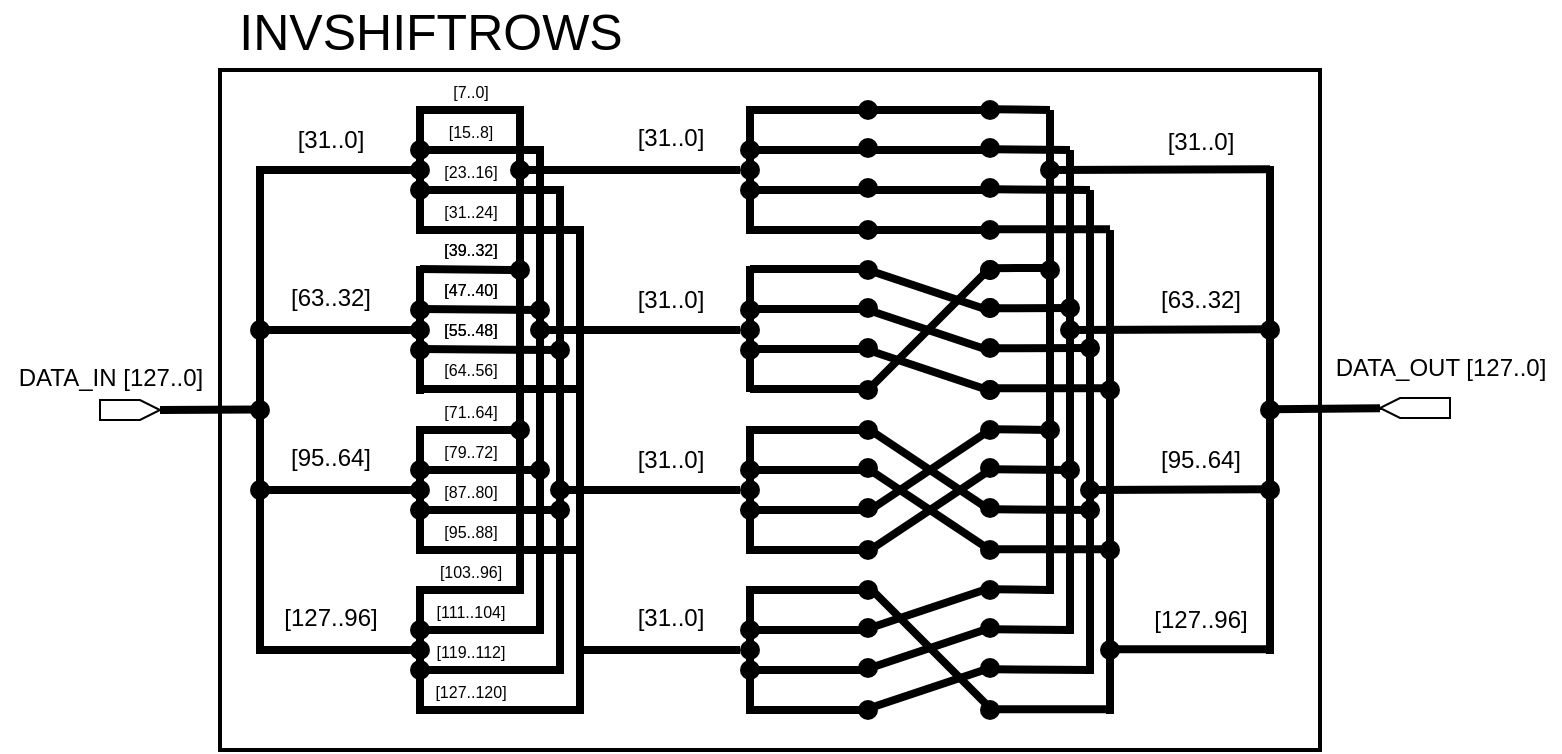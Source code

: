 <mxfile version="14.8.0" type="device"><diagram id="59PBRnV2SYo7gF4GKZ3-" name="Page-1"><mxGraphModel dx="1021" dy="567" grid="1" gridSize="10" guides="1" tooltips="1" connect="1" arrows="1" fold="1" page="1" pageScale="1" pageWidth="100000" pageHeight="100000" math="0" shadow="0"><root><mxCell id="0"/><mxCell id="1" parent="0"/><mxCell id="UzkRHRW6MD7zpYTCHR9z-285" value="" style="rounded=0;whiteSpace=wrap;html=1;fillColor=none;strokeWidth=2;" parent="1" vertex="1"><mxGeometry x="780" y="550" width="550" height="340" as="geometry"/></mxCell><mxCell id="UzkRHRW6MD7zpYTCHR9z-1" value="" style="shape=mxgraph.arrows2.arrow;verticalLabelPosition=bottom;shadow=0;dashed=0;align=center;html=1;verticalAlign=top;strokeWidth=1;dy=0;dx=10;notch=0;" parent="1" vertex="1"><mxGeometry x="720" y="715" width="30" height="10" as="geometry"/></mxCell><mxCell id="UzkRHRW6MD7zpYTCHR9z-3" value="DATA_IN [127..0]" style="text;html=1;align=center;verticalAlign=middle;resizable=0;points=[];autosize=1;strokeColor=none;" parent="1" vertex="1"><mxGeometry x="670" y="694" width="110" height="20" as="geometry"/></mxCell><mxCell id="UzkRHRW6MD7zpYTCHR9z-4" value="" style="endArrow=none;html=1;strokeWidth=4;" parent="1" edge="1"><mxGeometry width="50" height="50" relative="1" as="geometry"><mxPoint x="750" y="720" as="sourcePoint"/><mxPoint x="800" y="719.71" as="targetPoint"/></mxGeometry></mxCell><mxCell id="UzkRHRW6MD7zpYTCHR9z-5" value="" style="endArrow=none;html=1;strokeWidth=4;" parent="1" edge="1"><mxGeometry width="50" height="50" relative="1" as="geometry"><mxPoint x="800" y="842" as="sourcePoint"/><mxPoint x="800" y="598" as="targetPoint"/></mxGeometry></mxCell><mxCell id="UzkRHRW6MD7zpYTCHR9z-6" value="" style="endArrow=none;html=1;strokeWidth=4;exitX=1;exitY=0.5;exitDx=0;exitDy=0;exitPerimeter=0;" parent="1" edge="1"><mxGeometry width="50" height="50" relative="1" as="geometry"><mxPoint x="800" y="600" as="sourcePoint"/><mxPoint x="880" y="600" as="targetPoint"/></mxGeometry></mxCell><mxCell id="UzkRHRW6MD7zpYTCHR9z-7" value="" style="endArrow=none;html=1;strokeWidth=4;exitX=1;exitY=0.5;exitDx=0;exitDy=0;exitPerimeter=0;" parent="1" edge="1"><mxGeometry width="50" height="50" relative="1" as="geometry"><mxPoint x="800" y="680" as="sourcePoint"/><mxPoint x="880" y="680" as="targetPoint"/></mxGeometry></mxCell><mxCell id="UzkRHRW6MD7zpYTCHR9z-8" value="" style="endArrow=none;html=1;strokeWidth=4;exitX=1;exitY=0.5;exitDx=0;exitDy=0;exitPerimeter=0;" parent="1" edge="1"><mxGeometry width="50" height="50" relative="1" as="geometry"><mxPoint x="800" y="760" as="sourcePoint"/><mxPoint x="880" y="760" as="targetPoint"/></mxGeometry></mxCell><mxCell id="UzkRHRW6MD7zpYTCHR9z-9" value="" style="endArrow=none;html=1;strokeWidth=4;exitX=1;exitY=0.5;exitDx=0;exitDy=0;exitPerimeter=0;" parent="1" edge="1"><mxGeometry width="50" height="50" relative="1" as="geometry"><mxPoint x="800" y="840" as="sourcePoint"/><mxPoint x="880" y="840" as="targetPoint"/></mxGeometry></mxCell><mxCell id="UzkRHRW6MD7zpYTCHR9z-10" value="" style="endArrow=none;html=1;strokeWidth=4;" parent="1" edge="1"><mxGeometry width="50" height="50" relative="1" as="geometry"><mxPoint x="880" y="632" as="sourcePoint"/><mxPoint x="880" y="568" as="targetPoint"/></mxGeometry></mxCell><mxCell id="UzkRHRW6MD7zpYTCHR9z-11" value="" style="endArrow=none;html=1;strokeWidth=4;exitX=1;exitY=0.5;exitDx=0;exitDy=0;exitPerimeter=0;" parent="1" edge="1"><mxGeometry width="50" height="50" relative="1" as="geometry"><mxPoint x="880" y="570" as="sourcePoint"/><mxPoint x="930" y="570" as="targetPoint"/></mxGeometry></mxCell><mxCell id="UzkRHRW6MD7zpYTCHR9z-12" value="" style="endArrow=none;html=1;strokeWidth=4;exitX=1;exitY=0.5;exitDx=0;exitDy=0;exitPerimeter=0;" parent="1" edge="1"><mxGeometry width="50" height="50" relative="1" as="geometry"><mxPoint x="880" y="590" as="sourcePoint"/><mxPoint x="940" y="590" as="targetPoint"/></mxGeometry></mxCell><mxCell id="UzkRHRW6MD7zpYTCHR9z-13" value="" style="endArrow=none;html=1;strokeWidth=4;exitX=1;exitY=0.5;exitDx=0;exitDy=0;exitPerimeter=0;" parent="1" edge="1"><mxGeometry width="50" height="50" relative="1" as="geometry"><mxPoint x="880" y="610" as="sourcePoint"/><mxPoint x="950" y="610" as="targetPoint"/></mxGeometry></mxCell><mxCell id="UzkRHRW6MD7zpYTCHR9z-14" value="" style="endArrow=none;html=1;strokeWidth=4;exitX=1;exitY=0.5;exitDx=0;exitDy=0;exitPerimeter=0;" parent="1" edge="1"><mxGeometry width="50" height="50" relative="1" as="geometry"><mxPoint x="880" y="630" as="sourcePoint"/><mxPoint x="960" y="630" as="targetPoint"/></mxGeometry></mxCell><mxCell id="UzkRHRW6MD7zpYTCHR9z-15" value="" style="endArrow=none;html=1;strokeWidth=4;" parent="1" edge="1"><mxGeometry width="50" height="50" relative="1" as="geometry"><mxPoint x="880" y="712" as="sourcePoint"/><mxPoint x="880" y="648" as="targetPoint"/></mxGeometry></mxCell><mxCell id="UzkRHRW6MD7zpYTCHR9z-16" value="" style="endArrow=none;html=1;strokeWidth=4;exitX=1;exitY=0.5;exitDx=0;exitDy=0;exitPerimeter=0;" parent="1" edge="1"><mxGeometry width="50" height="50" relative="1" as="geometry"><mxPoint x="880" y="649.52" as="sourcePoint"/><mxPoint x="930" y="650" as="targetPoint"/></mxGeometry></mxCell><mxCell id="UzkRHRW6MD7zpYTCHR9z-17" value="" style="endArrow=none;html=1;strokeWidth=4;exitX=1;exitY=0.5;exitDx=0;exitDy=0;exitPerimeter=0;" parent="1" edge="1"><mxGeometry width="50" height="50" relative="1" as="geometry"><mxPoint x="880" y="669.52" as="sourcePoint"/><mxPoint x="940" y="670" as="targetPoint"/></mxGeometry></mxCell><mxCell id="UzkRHRW6MD7zpYTCHR9z-18" value="" style="endArrow=none;html=1;strokeWidth=4;exitX=1;exitY=0.5;exitDx=0;exitDy=0;exitPerimeter=0;" parent="1" edge="1"><mxGeometry width="50" height="50" relative="1" as="geometry"><mxPoint x="880" y="689.52" as="sourcePoint"/><mxPoint x="950" y="690" as="targetPoint"/></mxGeometry></mxCell><mxCell id="UzkRHRW6MD7zpYTCHR9z-19" value="" style="endArrow=none;html=1;strokeWidth=4;exitX=1;exitY=0.5;exitDx=0;exitDy=0;exitPerimeter=0;" parent="1" edge="1"><mxGeometry width="50" height="50" relative="1" as="geometry"><mxPoint x="880" y="709.52" as="sourcePoint"/><mxPoint x="960" y="709.52" as="targetPoint"/></mxGeometry></mxCell><mxCell id="UzkRHRW6MD7zpYTCHR9z-20" value="" style="endArrow=none;html=1;strokeWidth=4;" parent="1" edge="1"><mxGeometry width="50" height="50" relative="1" as="geometry"><mxPoint x="880" y="792" as="sourcePoint"/><mxPoint x="880" y="728" as="targetPoint"/></mxGeometry></mxCell><mxCell id="UzkRHRW6MD7zpYTCHR9z-21" value="" style="endArrow=none;html=1;strokeWidth=4;exitX=1;exitY=0.5;exitDx=0;exitDy=0;exitPerimeter=0;" parent="1" edge="1"><mxGeometry width="50" height="50" relative="1" as="geometry"><mxPoint x="880" y="730" as="sourcePoint"/><mxPoint x="930" y="730" as="targetPoint"/></mxGeometry></mxCell><mxCell id="UzkRHRW6MD7zpYTCHR9z-22" value="" style="endArrow=none;html=1;strokeWidth=4;exitX=1;exitY=0.5;exitDx=0;exitDy=0;exitPerimeter=0;" parent="1" edge="1"><mxGeometry width="50" height="50" relative="1" as="geometry"><mxPoint x="880" y="750" as="sourcePoint"/><mxPoint x="940" y="750" as="targetPoint"/></mxGeometry></mxCell><mxCell id="UzkRHRW6MD7zpYTCHR9z-23" value="" style="endArrow=none;html=1;strokeWidth=4;exitX=1;exitY=0.5;exitDx=0;exitDy=0;exitPerimeter=0;" parent="1" edge="1"><mxGeometry width="50" height="50" relative="1" as="geometry"><mxPoint x="880" y="770" as="sourcePoint"/><mxPoint x="950" y="770" as="targetPoint"/></mxGeometry></mxCell><mxCell id="UzkRHRW6MD7zpYTCHR9z-24" value="" style="endArrow=none;html=1;strokeWidth=4;exitX=1;exitY=0.5;exitDx=0;exitDy=0;exitPerimeter=0;" parent="1" edge="1"><mxGeometry width="50" height="50" relative="1" as="geometry"><mxPoint x="880" y="790" as="sourcePoint"/><mxPoint x="960" y="790" as="targetPoint"/></mxGeometry></mxCell><mxCell id="UzkRHRW6MD7zpYTCHR9z-25" value="" style="endArrow=none;html=1;strokeWidth=4;" parent="1" edge="1"><mxGeometry width="50" height="50" relative="1" as="geometry"><mxPoint x="880" y="872" as="sourcePoint"/><mxPoint x="880" y="808" as="targetPoint"/></mxGeometry></mxCell><mxCell id="UzkRHRW6MD7zpYTCHR9z-26" value="" style="endArrow=none;html=1;strokeWidth=4;exitX=1;exitY=0.5;exitDx=0;exitDy=0;exitPerimeter=0;" parent="1" edge="1"><mxGeometry width="50" height="50" relative="1" as="geometry"><mxPoint x="880" y="810" as="sourcePoint"/><mxPoint x="930" y="810" as="targetPoint"/></mxGeometry></mxCell><mxCell id="UzkRHRW6MD7zpYTCHR9z-27" value="" style="endArrow=none;html=1;strokeWidth=4;exitX=1;exitY=0.5;exitDx=0;exitDy=0;exitPerimeter=0;" parent="1" edge="1"><mxGeometry width="50" height="50" relative="1" as="geometry"><mxPoint x="880" y="830" as="sourcePoint"/><mxPoint x="940" y="830" as="targetPoint"/></mxGeometry></mxCell><mxCell id="UzkRHRW6MD7zpYTCHR9z-28" value="" style="endArrow=none;html=1;strokeWidth=4;exitX=1;exitY=0.5;exitDx=0;exitDy=0;exitPerimeter=0;" parent="1" edge="1"><mxGeometry width="50" height="50" relative="1" as="geometry"><mxPoint x="880" y="850" as="sourcePoint"/><mxPoint x="950" y="850" as="targetPoint"/></mxGeometry></mxCell><mxCell id="UzkRHRW6MD7zpYTCHR9z-29" value="" style="endArrow=none;html=1;strokeWidth=4;exitX=1;exitY=0.5;exitDx=0;exitDy=0;exitPerimeter=0;" parent="1" edge="1"><mxGeometry width="50" height="50" relative="1" as="geometry"><mxPoint x="880" y="870" as="sourcePoint"/><mxPoint x="960" y="870" as="targetPoint"/></mxGeometry></mxCell><mxCell id="UzkRHRW6MD7zpYTCHR9z-42" value="" style="endArrow=none;html=1;strokeWidth=4;" parent="1" edge="1"><mxGeometry width="50" height="50" relative="1" as="geometry"><mxPoint x="930" y="812" as="sourcePoint"/><mxPoint x="930.0" y="568" as="targetPoint"/></mxGeometry></mxCell><mxCell id="UzkRHRW6MD7zpYTCHR9z-47" value="" style="endArrow=none;html=1;strokeWidth=4;" parent="1" edge="1"><mxGeometry width="50" height="50" relative="1" as="geometry"><mxPoint x="940.0" y="832" as="sourcePoint"/><mxPoint x="940.0" y="588" as="targetPoint"/></mxGeometry></mxCell><mxCell id="UzkRHRW6MD7zpYTCHR9z-52" value="" style="endArrow=none;html=1;strokeWidth=4;" parent="1" edge="1"><mxGeometry width="50" height="50" relative="1" as="geometry"><mxPoint x="950.0" y="852" as="sourcePoint"/><mxPoint x="950.0" y="608" as="targetPoint"/></mxGeometry></mxCell><mxCell id="UzkRHRW6MD7zpYTCHR9z-57" value="" style="endArrow=none;html=1;strokeWidth=4;" parent="1" edge="1"><mxGeometry width="50" height="50" relative="1" as="geometry"><mxPoint x="960.0" y="872" as="sourcePoint"/><mxPoint x="960.0" y="628" as="targetPoint"/></mxGeometry></mxCell><mxCell id="UzkRHRW6MD7zpYTCHR9z-78" value="" style="endArrow=none;html=1;strokeWidth=4;exitX=1;exitY=0.5;exitDx=0;exitDy=0;exitPerimeter=0;entryX=0;entryY=0.5;entryDx=0;entryDy=0;" parent="1" target="UzkRHRW6MD7zpYTCHR9z-175" edge="1"><mxGeometry width="50" height="50" relative="1" as="geometry"><mxPoint x="930" y="600.0" as="sourcePoint"/><mxPoint x="1000" y="600" as="targetPoint"/></mxGeometry></mxCell><mxCell id="UzkRHRW6MD7zpYTCHR9z-79" value="" style="endArrow=none;html=1;strokeWidth=4;exitX=1;exitY=0.5;exitDx=0;exitDy=0;exitPerimeter=0;entryX=0;entryY=0.5;entryDx=0;entryDy=0;" parent="1" target="UzkRHRW6MD7zpYTCHR9z-179" edge="1"><mxGeometry width="50" height="50" relative="1" as="geometry"><mxPoint x="940" y="680.0" as="sourcePoint"/><mxPoint x="1000" y="680" as="targetPoint"/></mxGeometry></mxCell><mxCell id="UzkRHRW6MD7zpYTCHR9z-80" value="" style="endArrow=none;html=1;strokeWidth=4;exitX=1;exitY=0.5;exitDx=0;exitDy=0;exitPerimeter=0;entryX=0;entryY=0.5;entryDx=0;entryDy=0;" parent="1" target="UzkRHRW6MD7zpYTCHR9z-182" edge="1"><mxGeometry width="50" height="50" relative="1" as="geometry"><mxPoint x="950" y="760.0" as="sourcePoint"/><mxPoint x="1000" y="760.29" as="targetPoint"/></mxGeometry></mxCell><mxCell id="UzkRHRW6MD7zpYTCHR9z-81" value="" style="endArrow=none;html=1;strokeWidth=4;exitX=1;exitY=0.5;exitDx=0;exitDy=0;exitPerimeter=0;entryX=0;entryY=0.5;entryDx=0;entryDy=0;" parent="1" target="UzkRHRW6MD7zpYTCHR9z-185" edge="1"><mxGeometry width="50" height="50" relative="1" as="geometry"><mxPoint x="960" y="840.0" as="sourcePoint"/><mxPoint x="1000" y="840" as="targetPoint"/></mxGeometry></mxCell><mxCell id="UzkRHRW6MD7zpYTCHR9z-87" value="" style="endArrow=none;html=1;strokeWidth=4;" parent="1" edge="1"><mxGeometry width="50" height="50" relative="1" as="geometry"><mxPoint x="1045" y="632" as="sourcePoint"/><mxPoint x="1045" y="568" as="targetPoint"/></mxGeometry></mxCell><mxCell id="UzkRHRW6MD7zpYTCHR9z-88" value="" style="endArrow=none;html=1;strokeWidth=4;exitX=1;exitY=0.5;exitDx=0;exitDy=0;exitPerimeter=0;" parent="1" edge="1"><mxGeometry width="50" height="50" relative="1" as="geometry"><mxPoint x="1045" y="570" as="sourcePoint"/><mxPoint x="1165" y="570" as="targetPoint"/></mxGeometry></mxCell><mxCell id="UzkRHRW6MD7zpYTCHR9z-89" value="" style="endArrow=none;html=1;strokeWidth=4;exitX=1;exitY=0.5;exitDx=0;exitDy=0;exitPerimeter=0;" parent="1" edge="1"><mxGeometry width="50" height="50" relative="1" as="geometry"><mxPoint x="1045" y="590" as="sourcePoint"/><mxPoint x="1165" y="590" as="targetPoint"/></mxGeometry></mxCell><mxCell id="UzkRHRW6MD7zpYTCHR9z-90" value="" style="endArrow=none;html=1;strokeWidth=4;exitX=1;exitY=0.5;exitDx=0;exitDy=0;exitPerimeter=0;" parent="1" edge="1"><mxGeometry width="50" height="50" relative="1" as="geometry"><mxPoint x="1045" y="610" as="sourcePoint"/><mxPoint x="1165" y="610" as="targetPoint"/></mxGeometry></mxCell><mxCell id="UzkRHRW6MD7zpYTCHR9z-91" value="" style="endArrow=none;html=1;strokeWidth=4;exitX=1;exitY=0.5;exitDx=0;exitDy=0;exitPerimeter=0;" parent="1" edge="1"><mxGeometry width="50" height="50" relative="1" as="geometry"><mxPoint x="1045" y="630" as="sourcePoint"/><mxPoint x="1165" y="630" as="targetPoint"/></mxGeometry></mxCell><mxCell id="UzkRHRW6MD7zpYTCHR9z-92" value="" style="endArrow=none;html=1;strokeWidth=4;" parent="1" edge="1"><mxGeometry width="50" height="50" relative="1" as="geometry"><mxPoint x="1045" y="711" as="sourcePoint"/><mxPoint x="1045" y="648" as="targetPoint"/></mxGeometry></mxCell><mxCell id="UzkRHRW6MD7zpYTCHR9z-93" value="" style="endArrow=none;html=1;strokeWidth=4;exitX=1;exitY=0.5;exitDx=0;exitDy=0;exitPerimeter=0;" parent="1" edge="1"><mxGeometry width="50" height="50" relative="1" as="geometry"><mxPoint x="1045" y="649.52" as="sourcePoint"/><mxPoint x="1105" y="649.52" as="targetPoint"/></mxGeometry></mxCell><mxCell id="UzkRHRW6MD7zpYTCHR9z-94" value="" style="endArrow=none;html=1;strokeWidth=4;exitX=1;exitY=0.5;exitDx=0;exitDy=0;exitPerimeter=0;" parent="1" edge="1"><mxGeometry width="50" height="50" relative="1" as="geometry"><mxPoint x="1045" y="669.52" as="sourcePoint"/><mxPoint x="1105" y="669.52" as="targetPoint"/></mxGeometry></mxCell><mxCell id="UzkRHRW6MD7zpYTCHR9z-95" value="" style="endArrow=none;html=1;strokeWidth=4;exitX=1;exitY=0.5;exitDx=0;exitDy=0;exitPerimeter=0;" parent="1" edge="1"><mxGeometry width="50" height="50" relative="1" as="geometry"><mxPoint x="1045" y="689.52" as="sourcePoint"/><mxPoint x="1105" y="689.52" as="targetPoint"/></mxGeometry></mxCell><mxCell id="UzkRHRW6MD7zpYTCHR9z-96" value="" style="endArrow=none;html=1;strokeWidth=4;exitX=1;exitY=0.5;exitDx=0;exitDy=0;exitPerimeter=0;" parent="1" edge="1"><mxGeometry width="50" height="50" relative="1" as="geometry"><mxPoint x="1045" y="709.52" as="sourcePoint"/><mxPoint x="1105" y="709.52" as="targetPoint"/></mxGeometry></mxCell><mxCell id="UzkRHRW6MD7zpYTCHR9z-97" value="" style="endArrow=none;html=1;strokeWidth=4;" parent="1" edge="1"><mxGeometry width="50" height="50" relative="1" as="geometry"><mxPoint x="1045" y="792" as="sourcePoint"/><mxPoint x="1045" y="728" as="targetPoint"/></mxGeometry></mxCell><mxCell id="UzkRHRW6MD7zpYTCHR9z-98" value="" style="endArrow=none;html=1;strokeWidth=4;exitX=1;exitY=0.5;exitDx=0;exitDy=0;exitPerimeter=0;" parent="1" edge="1"><mxGeometry width="50" height="50" relative="1" as="geometry"><mxPoint x="1045" y="730" as="sourcePoint"/><mxPoint x="1105" y="730" as="targetPoint"/></mxGeometry></mxCell><mxCell id="UzkRHRW6MD7zpYTCHR9z-99" value="" style="endArrow=none;html=1;strokeWidth=4;exitX=1;exitY=0.5;exitDx=0;exitDy=0;exitPerimeter=0;" parent="1" edge="1"><mxGeometry width="50" height="50" relative="1" as="geometry"><mxPoint x="1045" y="750" as="sourcePoint"/><mxPoint x="1105" y="750" as="targetPoint"/></mxGeometry></mxCell><mxCell id="UzkRHRW6MD7zpYTCHR9z-100" value="" style="endArrow=none;html=1;strokeWidth=4;exitX=1;exitY=0.5;exitDx=0;exitDy=0;exitPerimeter=0;" parent="1" edge="1"><mxGeometry width="50" height="50" relative="1" as="geometry"><mxPoint x="1045" y="770" as="sourcePoint"/><mxPoint x="1105" y="770" as="targetPoint"/></mxGeometry></mxCell><mxCell id="UzkRHRW6MD7zpYTCHR9z-101" value="" style="endArrow=none;html=1;strokeWidth=4;exitX=1;exitY=0.5;exitDx=0;exitDy=0;exitPerimeter=0;" parent="1" edge="1"><mxGeometry width="50" height="50" relative="1" as="geometry"><mxPoint x="1045" y="790" as="sourcePoint"/><mxPoint x="1105" y="790" as="targetPoint"/></mxGeometry></mxCell><mxCell id="UzkRHRW6MD7zpYTCHR9z-102" value="" style="endArrow=none;html=1;strokeWidth=4;" parent="1" edge="1"><mxGeometry width="50" height="50" relative="1" as="geometry"><mxPoint x="1045" y="872" as="sourcePoint"/><mxPoint x="1045" y="808" as="targetPoint"/></mxGeometry></mxCell><mxCell id="UzkRHRW6MD7zpYTCHR9z-103" value="" style="endArrow=none;html=1;strokeWidth=4;exitX=1;exitY=0.5;exitDx=0;exitDy=0;exitPerimeter=0;" parent="1" edge="1"><mxGeometry width="50" height="50" relative="1" as="geometry"><mxPoint x="1045" y="810" as="sourcePoint"/><mxPoint x="1105" y="810" as="targetPoint"/></mxGeometry></mxCell><mxCell id="UzkRHRW6MD7zpYTCHR9z-104" value="" style="endArrow=none;html=1;strokeWidth=4;exitX=1;exitY=0.5;exitDx=0;exitDy=0;exitPerimeter=0;" parent="1" edge="1"><mxGeometry width="50" height="50" relative="1" as="geometry"><mxPoint x="1045" y="830" as="sourcePoint"/><mxPoint x="1105" y="830" as="targetPoint"/></mxGeometry></mxCell><mxCell id="UzkRHRW6MD7zpYTCHR9z-105" value="" style="endArrow=none;html=1;strokeWidth=4;exitX=1;exitY=0.5;exitDx=0;exitDy=0;exitPerimeter=0;" parent="1" edge="1"><mxGeometry width="50" height="50" relative="1" as="geometry"><mxPoint x="1045" y="850" as="sourcePoint"/><mxPoint x="1105" y="850" as="targetPoint"/></mxGeometry></mxCell><mxCell id="UzkRHRW6MD7zpYTCHR9z-106" value="" style="endArrow=none;html=1;strokeWidth=4;exitX=1;exitY=0.5;exitDx=0;exitDy=0;exitPerimeter=0;" parent="1" edge="1"><mxGeometry width="50" height="50" relative="1" as="geometry"><mxPoint x="1045" y="870" as="sourcePoint"/><mxPoint x="1105" y="870" as="targetPoint"/></mxGeometry></mxCell><mxCell id="UzkRHRW6MD7zpYTCHR9z-108" value="" style="endArrow=none;html=1;strokeWidth=4;exitX=1;exitY=0.5;exitDx=0;exitDy=0;exitPerimeter=0;" parent="1" edge="1"><mxGeometry width="50" height="50" relative="1" as="geometry"><mxPoint x="1165" y="569.58" as="sourcePoint"/><mxPoint x="1195" y="570" as="targetPoint"/></mxGeometry></mxCell><mxCell id="UzkRHRW6MD7zpYTCHR9z-109" value="" style="endArrow=none;html=1;strokeWidth=4;exitX=1;exitY=0.5;exitDx=0;exitDy=0;exitPerimeter=0;" parent="1" edge="1"><mxGeometry width="50" height="50" relative="1" as="geometry"><mxPoint x="1165" y="589.58" as="sourcePoint"/><mxPoint x="1205" y="590" as="targetPoint"/></mxGeometry></mxCell><mxCell id="UzkRHRW6MD7zpYTCHR9z-110" value="" style="endArrow=none;html=1;strokeWidth=4;exitX=1;exitY=0.5;exitDx=0;exitDy=0;exitPerimeter=0;" parent="1" edge="1"><mxGeometry width="50" height="50" relative="1" as="geometry"><mxPoint x="1165" y="609.58" as="sourcePoint"/><mxPoint x="1215" y="610" as="targetPoint"/></mxGeometry></mxCell><mxCell id="UzkRHRW6MD7zpYTCHR9z-111" value="" style="endArrow=none;html=1;strokeWidth=4;exitX=1;exitY=0.5;exitDx=0;exitDy=0;exitPerimeter=0;" parent="1" edge="1"><mxGeometry width="50" height="50" relative="1" as="geometry"><mxPoint x="1165" y="629.58" as="sourcePoint"/><mxPoint x="1225" y="629.58" as="targetPoint"/></mxGeometry></mxCell><mxCell id="UzkRHRW6MD7zpYTCHR9z-113" value="" style="endArrow=none;html=1;strokeWidth=4;exitX=1;exitY=0.5;exitDx=0;exitDy=0;exitPerimeter=0;" parent="1" edge="1"><mxGeometry width="50" height="50" relative="1" as="geometry"><mxPoint x="1165" y="649.1" as="sourcePoint"/><mxPoint x="1195" y="649" as="targetPoint"/></mxGeometry></mxCell><mxCell id="UzkRHRW6MD7zpYTCHR9z-114" value="" style="endArrow=none;html=1;strokeWidth=4;exitX=1;exitY=0.5;exitDx=0;exitDy=0;exitPerimeter=0;" parent="1" edge="1"><mxGeometry width="50" height="50" relative="1" as="geometry"><mxPoint x="1165" y="669.1" as="sourcePoint"/><mxPoint x="1205" y="669" as="targetPoint"/></mxGeometry></mxCell><mxCell id="UzkRHRW6MD7zpYTCHR9z-115" value="" style="endArrow=none;html=1;strokeWidth=4;exitX=1;exitY=0.5;exitDx=0;exitDy=0;exitPerimeter=0;" parent="1" edge="1"><mxGeometry width="50" height="50" relative="1" as="geometry"><mxPoint x="1165" y="689.1" as="sourcePoint"/><mxPoint x="1215" y="689" as="targetPoint"/></mxGeometry></mxCell><mxCell id="UzkRHRW6MD7zpYTCHR9z-116" value="" style="endArrow=none;html=1;strokeWidth=4;exitX=1;exitY=0.5;exitDx=0;exitDy=0;exitPerimeter=0;" parent="1" edge="1"><mxGeometry width="50" height="50" relative="1" as="geometry"><mxPoint x="1165" y="709.1" as="sourcePoint"/><mxPoint x="1225" y="709.1" as="targetPoint"/></mxGeometry></mxCell><mxCell id="UzkRHRW6MD7zpYTCHR9z-118" value="" style="endArrow=none;html=1;strokeWidth=4;exitX=1;exitY=0.5;exitDx=0;exitDy=0;exitPerimeter=0;" parent="1" edge="1"><mxGeometry width="50" height="50" relative="1" as="geometry"><mxPoint x="1165" y="729.58" as="sourcePoint"/><mxPoint x="1195" y="730" as="targetPoint"/></mxGeometry></mxCell><mxCell id="UzkRHRW6MD7zpYTCHR9z-119" value="" style="endArrow=none;html=1;strokeWidth=4;exitX=1;exitY=0.5;exitDx=0;exitDy=0;exitPerimeter=0;" parent="1" edge="1"><mxGeometry width="50" height="50" relative="1" as="geometry"><mxPoint x="1165" y="749.58" as="sourcePoint"/><mxPoint x="1205" y="750" as="targetPoint"/></mxGeometry></mxCell><mxCell id="UzkRHRW6MD7zpYTCHR9z-120" value="" style="endArrow=none;html=1;strokeWidth=4;exitX=1;exitY=0.5;exitDx=0;exitDy=0;exitPerimeter=0;" parent="1" edge="1"><mxGeometry width="50" height="50" relative="1" as="geometry"><mxPoint x="1165" y="769.58" as="sourcePoint"/><mxPoint x="1215" y="770" as="targetPoint"/></mxGeometry></mxCell><mxCell id="UzkRHRW6MD7zpYTCHR9z-121" value="" style="endArrow=none;html=1;strokeWidth=4;exitX=1;exitY=0.5;exitDx=0;exitDy=0;exitPerimeter=0;" parent="1" edge="1"><mxGeometry width="50" height="50" relative="1" as="geometry"><mxPoint x="1165" y="789.58" as="sourcePoint"/><mxPoint x="1225" y="789.58" as="targetPoint"/></mxGeometry></mxCell><mxCell id="UzkRHRW6MD7zpYTCHR9z-123" value="" style="endArrow=none;html=1;strokeWidth=4;exitX=1;exitY=0.5;exitDx=0;exitDy=0;exitPerimeter=0;" parent="1" edge="1"><mxGeometry width="50" height="50" relative="1" as="geometry"><mxPoint x="1165" y="809.58" as="sourcePoint"/><mxPoint x="1195" y="810" as="targetPoint"/></mxGeometry></mxCell><mxCell id="UzkRHRW6MD7zpYTCHR9z-124" value="" style="endArrow=none;html=1;strokeWidth=4;exitX=1;exitY=0.5;exitDx=0;exitDy=0;exitPerimeter=0;" parent="1" edge="1"><mxGeometry width="50" height="50" relative="1" as="geometry"><mxPoint x="1165" y="829.58" as="sourcePoint"/><mxPoint x="1205" y="830" as="targetPoint"/></mxGeometry></mxCell><mxCell id="UzkRHRW6MD7zpYTCHR9z-125" value="" style="endArrow=none;html=1;strokeWidth=4;exitX=1;exitY=0.5;exitDx=0;exitDy=0;exitPerimeter=0;" parent="1" edge="1"><mxGeometry width="50" height="50" relative="1" as="geometry"><mxPoint x="1165" y="849.58" as="sourcePoint"/><mxPoint x="1215" y="850" as="targetPoint"/></mxGeometry></mxCell><mxCell id="UzkRHRW6MD7zpYTCHR9z-126" value="" style="endArrow=none;html=1;strokeWidth=4;exitX=1;exitY=0.5;exitDx=0;exitDy=0;exitPerimeter=0;" parent="1" edge="1"><mxGeometry width="50" height="50" relative="1" as="geometry"><mxPoint x="1165" y="869.58" as="sourcePoint"/><mxPoint x="1225" y="869.58" as="targetPoint"/></mxGeometry></mxCell><mxCell id="UzkRHRW6MD7zpYTCHR9z-127" value="" style="endArrow=none;html=1;strokeWidth=4;" parent="1" edge="1"><mxGeometry width="50" height="50" relative="1" as="geometry"><mxPoint x="1195.0" y="812" as="sourcePoint"/><mxPoint x="1195.0" y="570.0" as="targetPoint"/></mxGeometry></mxCell><mxCell id="UzkRHRW6MD7zpYTCHR9z-128" value="" style="endArrow=none;html=1;strokeWidth=4;" parent="1" edge="1"><mxGeometry width="50" height="50" relative="1" as="geometry"><mxPoint x="1205.0" y="832" as="sourcePoint"/><mxPoint x="1205.0" y="590.0" as="targetPoint"/></mxGeometry></mxCell><mxCell id="UzkRHRW6MD7zpYTCHR9z-129" value="" style="endArrow=none;html=1;strokeWidth=4;" parent="1" edge="1"><mxGeometry width="50" height="50" relative="1" as="geometry"><mxPoint x="1215.0" y="852" as="sourcePoint"/><mxPoint x="1215.0" y="610.0" as="targetPoint"/></mxGeometry></mxCell><mxCell id="UzkRHRW6MD7zpYTCHR9z-130" value="" style="endArrow=none;html=1;strokeWidth=4;" parent="1" edge="1"><mxGeometry width="50" height="50" relative="1" as="geometry"><mxPoint x="1225.0" y="872" as="sourcePoint"/><mxPoint x="1225.0" y="630.0" as="targetPoint"/></mxGeometry></mxCell><mxCell id="UzkRHRW6MD7zpYTCHR9z-131" value="" style="endArrow=none;html=1;strokeWidth=4;" parent="1" edge="1"><mxGeometry width="50" height="50" relative="1" as="geometry"><mxPoint x="1195" y="600" as="sourcePoint"/><mxPoint x="1305.0" y="599.66" as="targetPoint"/></mxGeometry></mxCell><mxCell id="UzkRHRW6MD7zpYTCHR9z-132" value="" style="endArrow=none;html=1;strokeWidth=4;" parent="1" edge="1"><mxGeometry width="50" height="50" relative="1" as="geometry"><mxPoint x="1205" y="680" as="sourcePoint"/><mxPoint x="1305.0" y="679.66" as="targetPoint"/></mxGeometry></mxCell><mxCell id="UzkRHRW6MD7zpYTCHR9z-133" value="" style="endArrow=none;html=1;strokeWidth=4;" parent="1" edge="1"><mxGeometry width="50" height="50" relative="1" as="geometry"><mxPoint x="1215" y="760" as="sourcePoint"/><mxPoint x="1305.0" y="759.66" as="targetPoint"/></mxGeometry></mxCell><mxCell id="UzkRHRW6MD7zpYTCHR9z-134" value="" style="endArrow=none;html=1;strokeWidth=4;exitX=1;exitY=0.5;exitDx=0;exitDy=0;exitPerimeter=0;" parent="1" edge="1"><mxGeometry width="50" height="50" relative="1" as="geometry"><mxPoint x="1225" y="839.66" as="sourcePoint"/><mxPoint x="1305.0" y="839.66" as="targetPoint"/></mxGeometry></mxCell><mxCell id="UzkRHRW6MD7zpYTCHR9z-135" value="" style="endArrow=none;html=1;strokeWidth=4;" parent="1" edge="1"><mxGeometry width="50" height="50" relative="1" as="geometry"><mxPoint x="1305" y="842" as="sourcePoint"/><mxPoint x="1305" y="598" as="targetPoint"/></mxGeometry></mxCell><mxCell id="UzkRHRW6MD7zpYTCHR9z-136" value="" style="endArrow=none;html=1;strokeWidth=4;exitX=1;exitY=0.5;exitDx=0;exitDy=0;exitPerimeter=0;startArrow=none;" parent="1" edge="1" source="UzkRHRW6MD7zpYTCHR9z-137"><mxGeometry width="50" height="50" relative="1" as="geometry"><mxPoint x="1305" y="719.58" as="sourcePoint"/><mxPoint x="1360" y="720" as="targetPoint"/></mxGeometry></mxCell><mxCell id="UzkRHRW6MD7zpYTCHR9z-138" value="DATA_OUT [127..0]" style="text;html=1;align=center;verticalAlign=middle;resizable=0;points=[];autosize=1;strokeColor=none;" parent="1" vertex="1"><mxGeometry x="1330" y="689" width="120" height="20" as="geometry"/></mxCell><mxCell id="UzkRHRW6MD7zpYTCHR9z-139" value="" style="endArrow=none;html=1;strokeWidth=4;" parent="1" edge="1"><mxGeometry width="50" height="50" relative="1" as="geometry"><mxPoint x="1105" y="809" as="sourcePoint"/><mxPoint x="1165" y="869" as="targetPoint"/></mxGeometry></mxCell><mxCell id="UzkRHRW6MD7zpYTCHR9z-140" value="" style="endArrow=none;html=1;strokeWidth=4;" parent="1" edge="1"><mxGeometry width="50" height="50" relative="1" as="geometry"><mxPoint x="1105" y="829" as="sourcePoint"/><mxPoint x="1165" y="809" as="targetPoint"/></mxGeometry></mxCell><mxCell id="UzkRHRW6MD7zpYTCHR9z-141" value="" style="endArrow=none;html=1;strokeWidth=4;" parent="1" edge="1"><mxGeometry width="50" height="50" relative="1" as="geometry"><mxPoint x="1105" y="849" as="sourcePoint"/><mxPoint x="1165" y="829" as="targetPoint"/></mxGeometry></mxCell><mxCell id="UzkRHRW6MD7zpYTCHR9z-142" value="" style="endArrow=none;html=1;strokeWidth=4;" parent="1" edge="1"><mxGeometry width="50" height="50" relative="1" as="geometry"><mxPoint x="1105" y="869" as="sourcePoint"/><mxPoint x="1165" y="849" as="targetPoint"/></mxGeometry></mxCell><mxCell id="UzkRHRW6MD7zpYTCHR9z-143" value="" style="endArrow=none;html=1;strokeWidth=4;" parent="1" edge="1"><mxGeometry width="50" height="50" relative="1" as="geometry"><mxPoint x="1105" y="730" as="sourcePoint"/><mxPoint x="1165" y="770" as="targetPoint"/></mxGeometry></mxCell><mxCell id="UzkRHRW6MD7zpYTCHR9z-144" value="" style="endArrow=none;html=1;strokeWidth=4;" parent="1" edge="1"><mxGeometry width="50" height="50" relative="1" as="geometry"><mxPoint x="1105" y="750" as="sourcePoint"/><mxPoint x="1165" y="790" as="targetPoint"/></mxGeometry></mxCell><mxCell id="UzkRHRW6MD7zpYTCHR9z-145" value="" style="endArrow=none;html=1;strokeWidth=4;" parent="1" edge="1"><mxGeometry width="50" height="50" relative="1" as="geometry"><mxPoint x="1105" y="770" as="sourcePoint"/><mxPoint x="1165" y="730" as="targetPoint"/></mxGeometry></mxCell><mxCell id="UzkRHRW6MD7zpYTCHR9z-146" value="" style="endArrow=none;html=1;strokeWidth=4;" parent="1" edge="1"><mxGeometry width="50" height="50" relative="1" as="geometry"><mxPoint x="1105" y="790" as="sourcePoint"/><mxPoint x="1165" y="750" as="targetPoint"/></mxGeometry></mxCell><mxCell id="UzkRHRW6MD7zpYTCHR9z-148" value="" style="endArrow=none;html=1;strokeWidth=4;" parent="1" edge="1"><mxGeometry width="50" height="50" relative="1" as="geometry"><mxPoint x="1104" y="690" as="sourcePoint"/><mxPoint x="1164" y="710" as="targetPoint"/></mxGeometry></mxCell><mxCell id="UzkRHRW6MD7zpYTCHR9z-149" value="" style="endArrow=none;html=1;strokeWidth=4;" parent="1" edge="1"><mxGeometry width="50" height="50" relative="1" as="geometry"><mxPoint x="1104" y="710" as="sourcePoint"/><mxPoint x="1164" y="650" as="targetPoint"/></mxGeometry></mxCell><mxCell id="UzkRHRW6MD7zpYTCHR9z-150" value="" style="endArrow=none;html=1;strokeWidth=4;" parent="1" edge="1"><mxGeometry width="50" height="50" relative="1" as="geometry"><mxPoint x="1104" y="670" as="sourcePoint"/><mxPoint x="1164" y="690" as="targetPoint"/></mxGeometry></mxCell><mxCell id="UzkRHRW6MD7zpYTCHR9z-151" value="" style="endArrow=none;html=1;strokeWidth=4;" parent="1" edge="1"><mxGeometry width="50" height="50" relative="1" as="geometry"><mxPoint x="1104" y="650" as="sourcePoint"/><mxPoint x="1164" y="670" as="targetPoint"/></mxGeometry></mxCell><mxCell id="UzkRHRW6MD7zpYTCHR9z-152" value="" style="ellipse;whiteSpace=wrap;html=1;aspect=fixed;strokeColor=none;fillColor=#000000;" parent="1" vertex="1"><mxGeometry x="795" y="675" width="10" height="10" as="geometry"/></mxCell><mxCell id="UzkRHRW6MD7zpYTCHR9z-153" value="" style="ellipse;whiteSpace=wrap;html=1;aspect=fixed;strokeColor=none;fillColor=#000000;" parent="1" vertex="1"><mxGeometry x="795" y="755" width="10" height="10" as="geometry"/></mxCell><mxCell id="UzkRHRW6MD7zpYTCHR9z-154" value="" style="ellipse;whiteSpace=wrap;html=1;aspect=fixed;strokeColor=none;fillColor=#000000;" parent="1" vertex="1"><mxGeometry x="875" y="675" width="10" height="10" as="geometry"/></mxCell><mxCell id="UzkRHRW6MD7zpYTCHR9z-155" value="" style="ellipse;whiteSpace=wrap;html=1;aspect=fixed;strokeColor=none;fillColor=#000000;" parent="1" vertex="1"><mxGeometry x="875" y="755" width="10" height="10" as="geometry"/></mxCell><mxCell id="UzkRHRW6MD7zpYTCHR9z-156" value="" style="ellipse;whiteSpace=wrap;html=1;aspect=fixed;strokeColor=none;fillColor=#000000;" parent="1" vertex="1"><mxGeometry x="875" y="665" width="10" height="10" as="geometry"/></mxCell><mxCell id="UzkRHRW6MD7zpYTCHR9z-157" value="" style="ellipse;whiteSpace=wrap;html=1;aspect=fixed;strokeColor=none;fillColor=#000000;" parent="1" vertex="1"><mxGeometry x="875" y="685" width="10" height="10" as="geometry"/></mxCell><mxCell id="UzkRHRW6MD7zpYTCHR9z-158" value="" style="ellipse;whiteSpace=wrap;html=1;aspect=fixed;strokeColor=none;fillColor=#000000;" parent="1" vertex="1"><mxGeometry x="875" y="745" width="10" height="10" as="geometry"/></mxCell><mxCell id="UzkRHRW6MD7zpYTCHR9z-159" value="" style="ellipse;whiteSpace=wrap;html=1;aspect=fixed;strokeColor=none;fillColor=#000000;" parent="1" vertex="1"><mxGeometry x="875" y="765" width="10" height="10" as="geometry"/></mxCell><mxCell id="UzkRHRW6MD7zpYTCHR9z-169" value="" style="ellipse;whiteSpace=wrap;html=1;aspect=fixed;strokeColor=none;fillColor=#000000;" parent="1" vertex="1"><mxGeometry x="875" y="585" width="10" height="10" as="geometry"/></mxCell><mxCell id="UzkRHRW6MD7zpYTCHR9z-170" value="" style="ellipse;whiteSpace=wrap;html=1;aspect=fixed;strokeColor=none;fillColor=#000000;" parent="1" vertex="1"><mxGeometry x="875" y="595" width="10" height="10" as="geometry"/></mxCell><mxCell id="UzkRHRW6MD7zpYTCHR9z-171" value="" style="ellipse;whiteSpace=wrap;html=1;aspect=fixed;strokeColor=none;fillColor=#000000;" parent="1" vertex="1"><mxGeometry x="875" y="605" width="10" height="10" as="geometry"/></mxCell><mxCell id="UzkRHRW6MD7zpYTCHR9z-172" value="" style="ellipse;whiteSpace=wrap;html=1;aspect=fixed;strokeColor=none;fillColor=#000000;" parent="1" vertex="1"><mxGeometry x="875" y="825" width="10" height="10" as="geometry"/></mxCell><mxCell id="UzkRHRW6MD7zpYTCHR9z-173" value="" style="ellipse;whiteSpace=wrap;html=1;aspect=fixed;strokeColor=none;fillColor=#000000;" parent="1" vertex="1"><mxGeometry x="875" y="835" width="10" height="10" as="geometry"/></mxCell><mxCell id="UzkRHRW6MD7zpYTCHR9z-174" value="" style="ellipse;whiteSpace=wrap;html=1;aspect=fixed;strokeColor=none;fillColor=#000000;" parent="1" vertex="1"><mxGeometry x="875" y="845" width="10" height="10" as="geometry"/></mxCell><mxCell id="UzkRHRW6MD7zpYTCHR9z-175" value="" style="ellipse;whiteSpace=wrap;html=1;aspect=fixed;strokeColor=none;fillColor=#000000;" parent="1" vertex="1"><mxGeometry x="1040" y="595" width="10" height="10" as="geometry"/></mxCell><mxCell id="UzkRHRW6MD7zpYTCHR9z-176" value="" style="ellipse;whiteSpace=wrap;html=1;aspect=fixed;strokeColor=none;fillColor=#000000;" parent="1" vertex="1"><mxGeometry x="1040" y="585" width="10" height="10" as="geometry"/></mxCell><mxCell id="UzkRHRW6MD7zpYTCHR9z-177" value="" style="ellipse;whiteSpace=wrap;html=1;aspect=fixed;strokeColor=none;fillColor=#000000;" parent="1" vertex="1"><mxGeometry x="1040" y="605" width="10" height="10" as="geometry"/></mxCell><mxCell id="UzkRHRW6MD7zpYTCHR9z-178" value="" style="ellipse;whiteSpace=wrap;html=1;aspect=fixed;strokeColor=none;fillColor=#000000;" parent="1" vertex="1"><mxGeometry x="1040" y="665" width="10" height="10" as="geometry"/></mxCell><mxCell id="UzkRHRW6MD7zpYTCHR9z-179" value="" style="ellipse;whiteSpace=wrap;html=1;aspect=fixed;strokeColor=none;fillColor=#000000;" parent="1" vertex="1"><mxGeometry x="1040" y="675" width="10" height="10" as="geometry"/></mxCell><mxCell id="UzkRHRW6MD7zpYTCHR9z-180" value="" style="ellipse;whiteSpace=wrap;html=1;aspect=fixed;strokeColor=none;fillColor=#000000;" parent="1" vertex="1"><mxGeometry x="1040" y="685" width="10" height="10" as="geometry"/></mxCell><mxCell id="UzkRHRW6MD7zpYTCHR9z-181" value="" style="ellipse;whiteSpace=wrap;html=1;aspect=fixed;strokeColor=none;fillColor=#000000;" parent="1" vertex="1"><mxGeometry x="1040" y="745" width="10" height="10" as="geometry"/></mxCell><mxCell id="UzkRHRW6MD7zpYTCHR9z-182" value="" style="ellipse;whiteSpace=wrap;html=1;aspect=fixed;strokeColor=none;fillColor=#000000;" parent="1" vertex="1"><mxGeometry x="1040" y="755" width="10" height="10" as="geometry"/></mxCell><mxCell id="UzkRHRW6MD7zpYTCHR9z-183" value="" style="ellipse;whiteSpace=wrap;html=1;aspect=fixed;strokeColor=none;fillColor=#000000;" parent="1" vertex="1"><mxGeometry x="1040" y="765" width="10" height="10" as="geometry"/></mxCell><mxCell id="UzkRHRW6MD7zpYTCHR9z-184" value="" style="ellipse;whiteSpace=wrap;html=1;aspect=fixed;strokeColor=none;fillColor=#000000;" parent="1" vertex="1"><mxGeometry x="1040" y="825" width="10" height="10" as="geometry"/></mxCell><mxCell id="UzkRHRW6MD7zpYTCHR9z-185" value="" style="ellipse;whiteSpace=wrap;html=1;aspect=fixed;strokeColor=none;fillColor=#000000;" parent="1" vertex="1"><mxGeometry x="1040" y="835" width="10" height="10" as="geometry"/></mxCell><mxCell id="UzkRHRW6MD7zpYTCHR9z-186" value="" style="ellipse;whiteSpace=wrap;html=1;aspect=fixed;strokeColor=none;fillColor=#000000;" parent="1" vertex="1"><mxGeometry x="1040" y="845" width="10" height="10" as="geometry"/></mxCell><mxCell id="UzkRHRW6MD7zpYTCHR9z-187" value="" style="ellipse;whiteSpace=wrap;html=1;aspect=fixed;strokeColor=none;fillColor=#000000;" parent="1" vertex="1"><mxGeometry x="925" y="595" width="10" height="10" as="geometry"/></mxCell><mxCell id="UzkRHRW6MD7zpYTCHR9z-188" value="" style="ellipse;whiteSpace=wrap;html=1;aspect=fixed;strokeColor=none;fillColor=#000000;" parent="1" vertex="1"><mxGeometry x="925" y="645" width="10" height="10" as="geometry"/></mxCell><mxCell id="UzkRHRW6MD7zpYTCHR9z-189" value="" style="ellipse;whiteSpace=wrap;html=1;aspect=fixed;strokeColor=none;fillColor=#000000;" parent="1" vertex="1"><mxGeometry x="925" y="725" width="10" height="10" as="geometry"/></mxCell><mxCell id="UzkRHRW6MD7zpYTCHR9z-190" value="" style="ellipse;whiteSpace=wrap;html=1;aspect=fixed;strokeColor=none;fillColor=#000000;" parent="1" vertex="1"><mxGeometry x="935" y="665" width="10" height="10" as="geometry"/></mxCell><mxCell id="UzkRHRW6MD7zpYTCHR9z-192" value="" style="ellipse;whiteSpace=wrap;html=1;aspect=fixed;strokeColor=none;fillColor=#000000;" parent="1" vertex="1"><mxGeometry x="935" y="675" width="10" height="10" as="geometry"/></mxCell><mxCell id="UzkRHRW6MD7zpYTCHR9z-193" value="" style="ellipse;whiteSpace=wrap;html=1;aspect=fixed;strokeColor=none;fillColor=#000000;" parent="1" vertex="1"><mxGeometry x="935" y="745" width="10" height="10" as="geometry"/></mxCell><mxCell id="UzkRHRW6MD7zpYTCHR9z-194" value="" style="ellipse;whiteSpace=wrap;html=1;aspect=fixed;strokeColor=none;fillColor=#000000;" parent="1" vertex="1"><mxGeometry x="945" y="685" width="10" height="10" as="geometry"/></mxCell><mxCell id="UzkRHRW6MD7zpYTCHR9z-195" value="" style="ellipse;whiteSpace=wrap;html=1;aspect=fixed;strokeColor=none;fillColor=#000000;" parent="1" vertex="1"><mxGeometry x="945" y="755" width="10" height="10" as="geometry"/></mxCell><mxCell id="UzkRHRW6MD7zpYTCHR9z-196" value="" style="ellipse;whiteSpace=wrap;html=1;aspect=fixed;strokeColor=none;fillColor=#000000;" parent="1" vertex="1"><mxGeometry x="945" y="765" width="10" height="10" as="geometry"/></mxCell><mxCell id="UzkRHRW6MD7zpYTCHR9z-197" value="" style="ellipse;whiteSpace=wrap;html=1;aspect=fixed;strokeColor=none;fillColor=#000000;" parent="1" vertex="1"><mxGeometry x="1190" y="595" width="10" height="10" as="geometry"/></mxCell><mxCell id="UzkRHRW6MD7zpYTCHR9z-200" value="" style="ellipse;whiteSpace=wrap;html=1;aspect=fixed;strokeColor=none;fillColor=#000000;" parent="1" vertex="1"><mxGeometry x="1190" y="645" width="10" height="10" as="geometry"/></mxCell><mxCell id="UzkRHRW6MD7zpYTCHR9z-201" value="" style="ellipse;whiteSpace=wrap;html=1;aspect=fixed;strokeColor=none;fillColor=#000000;" parent="1" vertex="1"><mxGeometry x="1190" y="725" width="10" height="10" as="geometry"/></mxCell><mxCell id="UzkRHRW6MD7zpYTCHR9z-202" value="" style="ellipse;whiteSpace=wrap;html=1;aspect=fixed;strokeColor=none;fillColor=#000000;" parent="1" vertex="1"><mxGeometry x="1200" y="664" width="10" height="10" as="geometry"/></mxCell><mxCell id="UzkRHRW6MD7zpYTCHR9z-203" value="" style="ellipse;whiteSpace=wrap;html=1;aspect=fixed;strokeColor=none;fillColor=#000000;" parent="1" vertex="1"><mxGeometry x="1200" y="745" width="10" height="10" as="geometry"/></mxCell><mxCell id="UzkRHRW6MD7zpYTCHR9z-204" value="" style="ellipse;whiteSpace=wrap;html=1;aspect=fixed;strokeColor=none;fillColor=#000000;" parent="1" vertex="1"><mxGeometry x="1200" y="675" width="10" height="10" as="geometry"/></mxCell><mxCell id="UzkRHRW6MD7zpYTCHR9z-205" value="" style="ellipse;whiteSpace=wrap;html=1;aspect=fixed;strokeColor=none;fillColor=#000000;" parent="1" vertex="1"><mxGeometry x="1210" y="684" width="10" height="10" as="geometry"/></mxCell><mxCell id="UzkRHRW6MD7zpYTCHR9z-206" value="" style="ellipse;whiteSpace=wrap;html=1;aspect=fixed;strokeColor=none;fillColor=#000000;" parent="1" vertex="1"><mxGeometry x="1220" y="705" width="10" height="10" as="geometry"/></mxCell><mxCell id="UzkRHRW6MD7zpYTCHR9z-207" value="" style="ellipse;whiteSpace=wrap;html=1;aspect=fixed;strokeColor=none;fillColor=#000000;" parent="1" vertex="1"><mxGeometry x="1210" y="755" width="10" height="10" as="geometry"/></mxCell><mxCell id="UzkRHRW6MD7zpYTCHR9z-208" value="" style="ellipse;whiteSpace=wrap;html=1;aspect=fixed;strokeColor=none;fillColor=#000000;" parent="1" vertex="1"><mxGeometry x="1210" y="765" width="10" height="10" as="geometry"/></mxCell><mxCell id="UzkRHRW6MD7zpYTCHR9z-209" value="" style="ellipse;whiteSpace=wrap;html=1;aspect=fixed;strokeColor=none;fillColor=#000000;" parent="1" vertex="1"><mxGeometry x="1220" y="785" width="10" height="10" as="geometry"/></mxCell><mxCell id="UzkRHRW6MD7zpYTCHR9z-210" value="" style="ellipse;whiteSpace=wrap;html=1;aspect=fixed;strokeColor=none;fillColor=#000000;" parent="1" vertex="1"><mxGeometry x="1220" y="835" width="10" height="10" as="geometry"/></mxCell><mxCell id="UzkRHRW6MD7zpYTCHR9z-211" value="" style="ellipse;whiteSpace=wrap;html=1;aspect=fixed;strokeColor=none;fillColor=#000000;" parent="1" vertex="1"><mxGeometry x="1099" y="645" width="10" height="10" as="geometry"/></mxCell><mxCell id="UzkRHRW6MD7zpYTCHR9z-212" value="" style="ellipse;whiteSpace=wrap;html=1;aspect=fixed;strokeColor=none;fillColor=#000000;" parent="1" vertex="1"><mxGeometry x="1099" y="664" width="10" height="10" as="geometry"/></mxCell><mxCell id="UzkRHRW6MD7zpYTCHR9z-213" value="" style="ellipse;whiteSpace=wrap;html=1;aspect=fixed;strokeColor=none;fillColor=#000000;" parent="1" vertex="1"><mxGeometry x="1099" y="684" width="10" height="10" as="geometry"/></mxCell><mxCell id="UzkRHRW6MD7zpYTCHR9z-214" value="" style="ellipse;whiteSpace=wrap;html=1;aspect=fixed;strokeColor=none;fillColor=#000000;" parent="1" vertex="1"><mxGeometry x="1099" y="705" width="10" height="10" as="geometry"/></mxCell><mxCell id="UzkRHRW6MD7zpYTCHR9z-215" value="" style="ellipse;whiteSpace=wrap;html=1;aspect=fixed;strokeColor=none;fillColor=#000000;" parent="1" vertex="1"><mxGeometry x="1160" y="645" width="10" height="10" as="geometry"/></mxCell><mxCell id="UzkRHRW6MD7zpYTCHR9z-216" value="" style="ellipse;whiteSpace=wrap;html=1;aspect=fixed;strokeColor=none;fillColor=#000000;" parent="1" vertex="1"><mxGeometry x="1160" y="664" width="10" height="10" as="geometry"/></mxCell><mxCell id="UzkRHRW6MD7zpYTCHR9z-217" value="" style="ellipse;whiteSpace=wrap;html=1;aspect=fixed;strokeColor=none;fillColor=#000000;" parent="1" vertex="1"><mxGeometry x="1160" y="684" width="10" height="10" as="geometry"/></mxCell><mxCell id="UzkRHRW6MD7zpYTCHR9z-218" value="" style="ellipse;whiteSpace=wrap;html=1;aspect=fixed;strokeColor=none;fillColor=#000000;" parent="1" vertex="1"><mxGeometry x="1160" y="705" width="10" height="10" as="geometry"/></mxCell><mxCell id="UzkRHRW6MD7zpYTCHR9z-219" value="" style="ellipse;whiteSpace=wrap;html=1;aspect=fixed;strokeColor=none;fillColor=#000000;" parent="1" vertex="1"><mxGeometry x="1160" y="645" width="10" height="10" as="geometry"/></mxCell><mxCell id="UzkRHRW6MD7zpYTCHR9z-220" value="" style="ellipse;whiteSpace=wrap;html=1;aspect=fixed;strokeColor=none;fillColor=#000000;" parent="1" vertex="1"><mxGeometry x="1160" y="664" width="10" height="10" as="geometry"/></mxCell><mxCell id="UzkRHRW6MD7zpYTCHR9z-221" value="" style="ellipse;whiteSpace=wrap;html=1;aspect=fixed;strokeColor=none;fillColor=#000000;" parent="1" vertex="1"><mxGeometry x="1160" y="764" width="10" height="10" as="geometry"/></mxCell><mxCell id="UzkRHRW6MD7zpYTCHR9z-222" value="" style="ellipse;whiteSpace=wrap;html=1;aspect=fixed;strokeColor=none;fillColor=#000000;" parent="1" vertex="1"><mxGeometry x="1160" y="705" width="10" height="10" as="geometry"/></mxCell><mxCell id="UzkRHRW6MD7zpYTCHR9z-223" value="" style="ellipse;whiteSpace=wrap;html=1;aspect=fixed;strokeColor=none;fillColor=#000000;" parent="1" vertex="1"><mxGeometry x="1160" y="565" width="10" height="10" as="geometry"/></mxCell><mxCell id="UzkRHRW6MD7zpYTCHR9z-224" value="" style="ellipse;whiteSpace=wrap;html=1;aspect=fixed;strokeColor=none;fillColor=#000000;" parent="1" vertex="1"><mxGeometry x="1160" y="584" width="10" height="10" as="geometry"/></mxCell><mxCell id="UzkRHRW6MD7zpYTCHR9z-225" value="" style="ellipse;whiteSpace=wrap;html=1;aspect=fixed;strokeColor=none;fillColor=#000000;" parent="1" vertex="1"><mxGeometry x="1160" y="604" width="10" height="10" as="geometry"/></mxCell><mxCell id="UzkRHRW6MD7zpYTCHR9z-226" value="" style="ellipse;whiteSpace=wrap;html=1;aspect=fixed;strokeColor=none;fillColor=#000000;" parent="1" vertex="1"><mxGeometry x="1160" y="625" width="10" height="10" as="geometry"/></mxCell><mxCell id="UzkRHRW6MD7zpYTCHR9z-227" value="" style="ellipse;whiteSpace=wrap;html=1;aspect=fixed;strokeColor=none;fillColor=#000000;" parent="1" vertex="1"><mxGeometry x="1099" y="604" width="10" height="10" as="geometry"/></mxCell><mxCell id="UzkRHRW6MD7zpYTCHR9z-228" value="" style="ellipse;whiteSpace=wrap;html=1;aspect=fixed;strokeColor=none;fillColor=#000000;" parent="1" vertex="1"><mxGeometry x="1099" y="584" width="10" height="10" as="geometry"/></mxCell><mxCell id="UzkRHRW6MD7zpYTCHR9z-229" value="" style="ellipse;whiteSpace=wrap;html=1;aspect=fixed;strokeColor=none;fillColor=#000000;" parent="1" vertex="1"><mxGeometry x="1099" y="565" width="10" height="10" as="geometry"/></mxCell><mxCell id="UzkRHRW6MD7zpYTCHR9z-230" value="" style="ellipse;whiteSpace=wrap;html=1;aspect=fixed;strokeColor=none;fillColor=#000000;" parent="1" vertex="1"><mxGeometry x="1099" y="625" width="10" height="10" as="geometry"/></mxCell><mxCell id="UzkRHRW6MD7zpYTCHR9z-231" value="" style="ellipse;whiteSpace=wrap;html=1;aspect=fixed;strokeColor=none;fillColor=#000000;" parent="1" vertex="1"><mxGeometry x="1099" y="725" width="10" height="10" as="geometry"/></mxCell><mxCell id="UzkRHRW6MD7zpYTCHR9z-232" value="" style="ellipse;whiteSpace=wrap;html=1;aspect=fixed;strokeColor=none;fillColor=#000000;" parent="1" vertex="1"><mxGeometry x="1160" y="725" width="10" height="10" as="geometry"/></mxCell><mxCell id="UzkRHRW6MD7zpYTCHR9z-233" value="" style="ellipse;whiteSpace=wrap;html=1;aspect=fixed;strokeColor=none;fillColor=#000000;" parent="1" vertex="1"><mxGeometry x="1160" y="744" width="10" height="10" as="geometry"/></mxCell><mxCell id="UzkRHRW6MD7zpYTCHR9z-234" value="" style="ellipse;whiteSpace=wrap;html=1;aspect=fixed;strokeColor=none;fillColor=#000000;" parent="1" vertex="1"><mxGeometry x="1099" y="744" width="10" height="10" as="geometry"/></mxCell><mxCell id="UzkRHRW6MD7zpYTCHR9z-235" value="" style="ellipse;whiteSpace=wrap;html=1;aspect=fixed;strokeColor=none;fillColor=#000000;" parent="1" vertex="1"><mxGeometry x="1099" y="764" width="10" height="10" as="geometry"/></mxCell><mxCell id="UzkRHRW6MD7zpYTCHR9z-236" value="" style="ellipse;whiteSpace=wrap;html=1;aspect=fixed;strokeColor=none;fillColor=#000000;" parent="1" vertex="1"><mxGeometry x="1099" y="785" width="10" height="10" as="geometry"/></mxCell><mxCell id="UzkRHRW6MD7zpYTCHR9z-237" value="" style="ellipse;whiteSpace=wrap;html=1;aspect=fixed;strokeColor=none;fillColor=#000000;" parent="1" vertex="1"><mxGeometry x="1160" y="785" width="10" height="10" as="geometry"/></mxCell><mxCell id="UzkRHRW6MD7zpYTCHR9z-238" value="" style="ellipse;whiteSpace=wrap;html=1;aspect=fixed;strokeColor=none;fillColor=#000000;" parent="1" vertex="1"><mxGeometry x="1099" y="805" width="10" height="10" as="geometry"/></mxCell><mxCell id="UzkRHRW6MD7zpYTCHR9z-239" value="" style="ellipse;whiteSpace=wrap;html=1;aspect=fixed;strokeColor=none;fillColor=#000000;" parent="1" vertex="1"><mxGeometry x="1160" y="805" width="10" height="10" as="geometry"/></mxCell><mxCell id="UzkRHRW6MD7zpYTCHR9z-240" value="" style="ellipse;whiteSpace=wrap;html=1;aspect=fixed;strokeColor=none;fillColor=#000000;" parent="1" vertex="1"><mxGeometry x="1160" y="824" width="10" height="10" as="geometry"/></mxCell><mxCell id="UzkRHRW6MD7zpYTCHR9z-241" value="" style="ellipse;whiteSpace=wrap;html=1;aspect=fixed;strokeColor=none;fillColor=#000000;" parent="1" vertex="1"><mxGeometry x="1099" y="824" width="10" height="10" as="geometry"/></mxCell><mxCell id="UzkRHRW6MD7zpYTCHR9z-242" value="" style="ellipse;whiteSpace=wrap;html=1;aspect=fixed;strokeColor=none;fillColor=#000000;" parent="1" vertex="1"><mxGeometry x="1099" y="844" width="10" height="10" as="geometry"/></mxCell><mxCell id="UzkRHRW6MD7zpYTCHR9z-243" value="" style="ellipse;whiteSpace=wrap;html=1;aspect=fixed;strokeColor=none;fillColor=#000000;" parent="1" vertex="1"><mxGeometry x="1099" y="865" width="10" height="10" as="geometry"/></mxCell><mxCell id="UzkRHRW6MD7zpYTCHR9z-244" value="" style="ellipse;whiteSpace=wrap;html=1;aspect=fixed;strokeColor=none;fillColor=#000000;" parent="1" vertex="1"><mxGeometry x="1160" y="865" width="10" height="10" as="geometry"/></mxCell><mxCell id="UzkRHRW6MD7zpYTCHR9z-245" value="" style="ellipse;whiteSpace=wrap;html=1;aspect=fixed;strokeColor=none;fillColor=#000000;" parent="1" vertex="1"><mxGeometry x="1160" y="844" width="10" height="10" as="geometry"/></mxCell><mxCell id="UzkRHRW6MD7zpYTCHR9z-246" value="" style="ellipse;whiteSpace=wrap;html=1;aspect=fixed;strokeColor=none;fillColor=#000000;" parent="1" vertex="1"><mxGeometry x="1300" y="675" width="10" height="10" as="geometry"/></mxCell><mxCell id="UzkRHRW6MD7zpYTCHR9z-247" value="" style="ellipse;whiteSpace=wrap;html=1;aspect=fixed;strokeColor=none;fillColor=#000000;" parent="1" vertex="1"><mxGeometry x="1300" y="755" width="10" height="10" as="geometry"/></mxCell><mxCell id="UzkRHRW6MD7zpYTCHR9z-248" value="" style="ellipse;whiteSpace=wrap;html=1;aspect=fixed;strokeColor=none;fillColor=#000000;" parent="1" vertex="1"><mxGeometry x="1300" y="715" width="10" height="10" as="geometry"/></mxCell><mxCell id="UzkRHRW6MD7zpYTCHR9z-250" value="[31..0]" style="text;html=1;align=center;verticalAlign=middle;resizable=0;points=[];autosize=1;strokeColor=none;" parent="1" vertex="1"><mxGeometry x="810" y="575" width="50" height="20" as="geometry"/></mxCell><mxCell id="UzkRHRW6MD7zpYTCHR9z-251" value="[63..32]" style="text;html=1;align=center;verticalAlign=middle;resizable=0;points=[];autosize=1;strokeColor=none;" parent="1" vertex="1"><mxGeometry x="805" y="654" width="60" height="20" as="geometry"/></mxCell><mxCell id="UzkRHRW6MD7zpYTCHR9z-252" value="[95..64]" style="text;html=1;align=center;verticalAlign=middle;resizable=0;points=[];autosize=1;strokeColor=none;" parent="1" vertex="1"><mxGeometry x="805" y="734" width="60" height="20" as="geometry"/></mxCell><mxCell id="UzkRHRW6MD7zpYTCHR9z-253" value="[127..96]" style="text;html=1;align=center;verticalAlign=middle;resizable=0;points=[];autosize=1;strokeColor=none;" parent="1" vertex="1"><mxGeometry x="805" y="814" width="60" height="20" as="geometry"/></mxCell><mxCell id="UzkRHRW6MD7zpYTCHR9z-254" value="&lt;font style=&quot;font-size: 8px ; line-height: 100%&quot;&gt;[7..0]&lt;/font&gt;" style="text;html=1;align=center;verticalAlign=middle;resizable=0;points=[];autosize=1;strokeColor=none;" parent="1" vertex="1"><mxGeometry x="885" y="550" width="40" height="20" as="geometry"/></mxCell><mxCell id="UzkRHRW6MD7zpYTCHR9z-256" value="[31..0]" style="text;html=1;align=center;verticalAlign=middle;resizable=0;points=[];autosize=1;strokeColor=none;" parent="1" vertex="1"><mxGeometry x="980" y="574" width="50" height="20" as="geometry"/></mxCell><mxCell id="UzkRHRW6MD7zpYTCHR9z-257" value="[31..0]" style="text;html=1;align=center;verticalAlign=middle;resizable=0;points=[];autosize=1;strokeColor=none;" parent="1" vertex="1"><mxGeometry x="980" y="655" width="50" height="20" as="geometry"/></mxCell><mxCell id="UzkRHRW6MD7zpYTCHR9z-258" value="[31..0]" style="text;html=1;align=center;verticalAlign=middle;resizable=0;points=[];autosize=1;strokeColor=none;" parent="1" vertex="1"><mxGeometry x="980" y="735" width="50" height="20" as="geometry"/></mxCell><mxCell id="UzkRHRW6MD7zpYTCHR9z-259" value="[31..0]" style="text;html=1;align=center;verticalAlign=middle;resizable=0;points=[];autosize=1;strokeColor=none;" parent="1" vertex="1"><mxGeometry x="980" y="814" width="50" height="20" as="geometry"/></mxCell><mxCell id="UzkRHRW6MD7zpYTCHR9z-262" value="[31..0]" style="text;html=1;align=center;verticalAlign=middle;resizable=0;points=[];autosize=1;strokeColor=none;" parent="1" vertex="1"><mxGeometry x="1245" y="576" width="50" height="20" as="geometry"/></mxCell><mxCell id="UzkRHRW6MD7zpYTCHR9z-263" value="[63..32]" style="text;html=1;align=center;verticalAlign=middle;resizable=0;points=[];autosize=1;strokeColor=none;" parent="1" vertex="1"><mxGeometry x="1240" y="655" width="60" height="20" as="geometry"/></mxCell><mxCell id="UzkRHRW6MD7zpYTCHR9z-264" value="[95..64]" style="text;html=1;align=center;verticalAlign=middle;resizable=0;points=[];autosize=1;strokeColor=none;" parent="1" vertex="1"><mxGeometry x="1240" y="735" width="60" height="20" as="geometry"/></mxCell><mxCell id="UzkRHRW6MD7zpYTCHR9z-265" value="[127..96]" style="text;html=1;align=center;verticalAlign=middle;resizable=0;points=[];autosize=1;strokeColor=none;" parent="1" vertex="1"><mxGeometry x="1240" y="815" width="60" height="20" as="geometry"/></mxCell><mxCell id="UzkRHRW6MD7zpYTCHR9z-267" value="&lt;font style=&quot;font-size: 8px ; line-height: 100%&quot;&gt;[15..8]&lt;/font&gt;" style="text;html=1;align=center;verticalAlign=middle;resizable=0;points=[];autosize=1;strokeColor=none;" parent="1" vertex="1"><mxGeometry x="885" y="570" width="40" height="20" as="geometry"/></mxCell><mxCell id="UzkRHRW6MD7zpYTCHR9z-268" value="&lt;font style=&quot;font-size: 8px ; line-height: 100%&quot;&gt;[23..16]&lt;/font&gt;" style="text;html=1;align=center;verticalAlign=middle;resizable=0;points=[];autosize=1;strokeColor=none;" parent="1" vertex="1"><mxGeometry x="880" y="590" width="50" height="20" as="geometry"/></mxCell><mxCell id="UzkRHRW6MD7zpYTCHR9z-269" value="&lt;font style=&quot;font-size: 8px ; line-height: 100%&quot;&gt;[31..24]&lt;/font&gt;" style="text;html=1;align=center;verticalAlign=middle;resizable=0;points=[];autosize=1;strokeColor=none;" parent="1" vertex="1"><mxGeometry x="880" y="610" width="50" height="20" as="geometry"/></mxCell><mxCell id="UzkRHRW6MD7zpYTCHR9z-270" value="&lt;font style=&quot;font-size: 8px ; line-height: 100%&quot;&gt;[39..32]&lt;/font&gt;" style="text;html=1;align=center;verticalAlign=middle;resizable=0;points=[];autosize=1;strokeColor=none;" parent="1" vertex="1"><mxGeometry x="880" y="629" width="50" height="20" as="geometry"/></mxCell><mxCell id="UzkRHRW6MD7zpYTCHR9z-271" value="&lt;font style=&quot;font-size: 8px ; line-height: 100%&quot;&gt;[47..40]&lt;/font&gt;" style="text;html=1;align=center;verticalAlign=middle;resizable=0;points=[];autosize=1;strokeColor=none;" parent="1" vertex="1"><mxGeometry x="880" y="649" width="50" height="20" as="geometry"/></mxCell><mxCell id="UzkRHRW6MD7zpYTCHR9z-272" value="&lt;font style=&quot;font-size: 8px ; line-height: 100%&quot;&gt;[55..48]&lt;/font&gt;" style="text;html=1;align=center;verticalAlign=middle;resizable=0;points=[];autosize=1;strokeColor=none;" parent="1" vertex="1"><mxGeometry x="880" y="669" width="50" height="20" as="geometry"/></mxCell><mxCell id="UzkRHRW6MD7zpYTCHR9z-273" value="&lt;font style=&quot;font-size: 8px ; line-height: 100%&quot;&gt;[64..56]&lt;/font&gt;" style="text;html=1;align=center;verticalAlign=middle;resizable=0;points=[];autosize=1;strokeColor=none;" parent="1" vertex="1"><mxGeometry x="880" y="689" width="50" height="20" as="geometry"/></mxCell><mxCell id="UzkRHRW6MD7zpYTCHR9z-274" value="&lt;font style=&quot;font-size: 8px ; line-height: 100%&quot;&gt;[39..32]&lt;/font&gt;" style="text;html=1;align=center;verticalAlign=middle;resizable=0;points=[];autosize=1;strokeColor=none;" parent="1" vertex="1"><mxGeometry x="880" y="629" width="50" height="20" as="geometry"/></mxCell><mxCell id="UzkRHRW6MD7zpYTCHR9z-275" value="&lt;font style=&quot;font-size: 8px ; line-height: 100%&quot;&gt;[47..40]&lt;/font&gt;" style="text;html=1;align=center;verticalAlign=middle;resizable=0;points=[];autosize=1;strokeColor=none;" parent="1" vertex="1"><mxGeometry x="880" y="649" width="50" height="20" as="geometry"/></mxCell><mxCell id="UzkRHRW6MD7zpYTCHR9z-276" value="&lt;font style=&quot;font-size: 8px ; line-height: 100%&quot;&gt;[55..48]&lt;/font&gt;" style="text;html=1;align=center;verticalAlign=middle;resizable=0;points=[];autosize=1;strokeColor=none;" parent="1" vertex="1"><mxGeometry x="880" y="669" width="50" height="20" as="geometry"/></mxCell><mxCell id="UzkRHRW6MD7zpYTCHR9z-277" value="&lt;font style=&quot;font-size: 8px ; line-height: 100%&quot;&gt;[71..64]&lt;/font&gt;" style="text;html=1;align=center;verticalAlign=middle;resizable=0;points=[];autosize=1;strokeColor=none;" parent="1" vertex="1"><mxGeometry x="880" y="710" width="50" height="20" as="geometry"/></mxCell><mxCell id="UzkRHRW6MD7zpYTCHR9z-278" value="&lt;font style=&quot;font-size: 8px ; line-height: 100%&quot;&gt;[79..72]&lt;/font&gt;" style="text;html=1;align=center;verticalAlign=middle;resizable=0;points=[];autosize=1;strokeColor=none;" parent="1" vertex="1"><mxGeometry x="880" y="730" width="50" height="20" as="geometry"/></mxCell><mxCell id="UzkRHRW6MD7zpYTCHR9z-279" value="&lt;font style=&quot;font-size: 8px ; line-height: 100%&quot;&gt;[87..80]&lt;/font&gt;" style="text;html=1;align=center;verticalAlign=middle;resizable=0;points=[];autosize=1;strokeColor=none;" parent="1" vertex="1"><mxGeometry x="880" y="750" width="50" height="20" as="geometry"/></mxCell><mxCell id="UzkRHRW6MD7zpYTCHR9z-280" value="&lt;font style=&quot;font-size: 8px ; line-height: 100%&quot;&gt;[95..88]&lt;/font&gt;" style="text;html=1;align=center;verticalAlign=middle;resizable=0;points=[];autosize=1;strokeColor=none;" parent="1" vertex="1"><mxGeometry x="880" y="770" width="50" height="20" as="geometry"/></mxCell><mxCell id="UzkRHRW6MD7zpYTCHR9z-281" value="&lt;font style=&quot;font-size: 8px ; line-height: 100%&quot;&gt;[103..96]&lt;/font&gt;" style="text;html=1;align=center;verticalAlign=middle;resizable=0;points=[];autosize=1;strokeColor=none;" parent="1" vertex="1"><mxGeometry x="880" y="790" width="50" height="20" as="geometry"/></mxCell><mxCell id="UzkRHRW6MD7zpYTCHR9z-282" value="&lt;font style=&quot;font-size: 8px ; line-height: 100%&quot;&gt;[111..104]&lt;/font&gt;" style="text;html=1;align=center;verticalAlign=middle;resizable=0;points=[];autosize=1;strokeColor=none;" parent="1" vertex="1"><mxGeometry x="880" y="810" width="50" height="20" as="geometry"/></mxCell><mxCell id="UzkRHRW6MD7zpYTCHR9z-283" value="&lt;font style=&quot;font-size: 8px ; line-height: 100%&quot;&gt;[119..112]&lt;/font&gt;" style="text;html=1;align=center;verticalAlign=middle;resizable=0;points=[];autosize=1;strokeColor=none;" parent="1" vertex="1"><mxGeometry x="880" y="830" width="50" height="20" as="geometry"/></mxCell><mxCell id="UzkRHRW6MD7zpYTCHR9z-284" value="&lt;font style=&quot;font-size: 8px ; line-height: 100%&quot;&gt;[127..120]&lt;/font&gt;" style="text;html=1;align=center;verticalAlign=middle;resizable=0;points=[];autosize=1;strokeColor=none;" parent="1" vertex="1"><mxGeometry x="875" y="850" width="60" height="20" as="geometry"/></mxCell><mxCell id="UzkRHRW6MD7zpYTCHR9z-286" value="&lt;font style=&quot;font-size: 25px&quot;&gt;INVSHIFTROWS&lt;/font&gt;" style="text;html=1;align=center;verticalAlign=middle;resizable=0;points=[];autosize=1;strokeColor=none;" parent="1" vertex="1"><mxGeometry x="780" y="520" width="210" height="20" as="geometry"/></mxCell><mxCell id="UzkRHRW6MD7zpYTCHR9z-287" value="" style="ellipse;whiteSpace=wrap;html=1;aspect=fixed;strokeColor=none;fillColor=#000000;" parent="1" vertex="1"><mxGeometry x="795" y="715" width="10" height="10" as="geometry"/></mxCell><mxCell id="UzkRHRW6MD7zpYTCHR9z-137" value="" style="shape=mxgraph.arrows2.arrow;verticalLabelPosition=bottom;shadow=0;dashed=0;align=center;html=1;verticalAlign=top;strokeWidth=1;dy=0;dx=10;notch=0;flipH=1;" parent="1" vertex="1"><mxGeometry x="1360" y="714" width="35" height="10" as="geometry"/></mxCell><mxCell id="Wutw-_Z0SCKUYl0niyac-1" value="" style="endArrow=none;html=1;strokeWidth=4;exitX=1;exitY=0.5;exitDx=0;exitDy=0;exitPerimeter=0;" edge="1" parent="1" target="UzkRHRW6MD7zpYTCHR9z-137"><mxGeometry width="50" height="50" relative="1" as="geometry"><mxPoint x="1305" y="719.58" as="sourcePoint"/><mxPoint x="1415" y="719.58" as="targetPoint"/></mxGeometry></mxCell></root></mxGraphModel></diagram></mxfile>